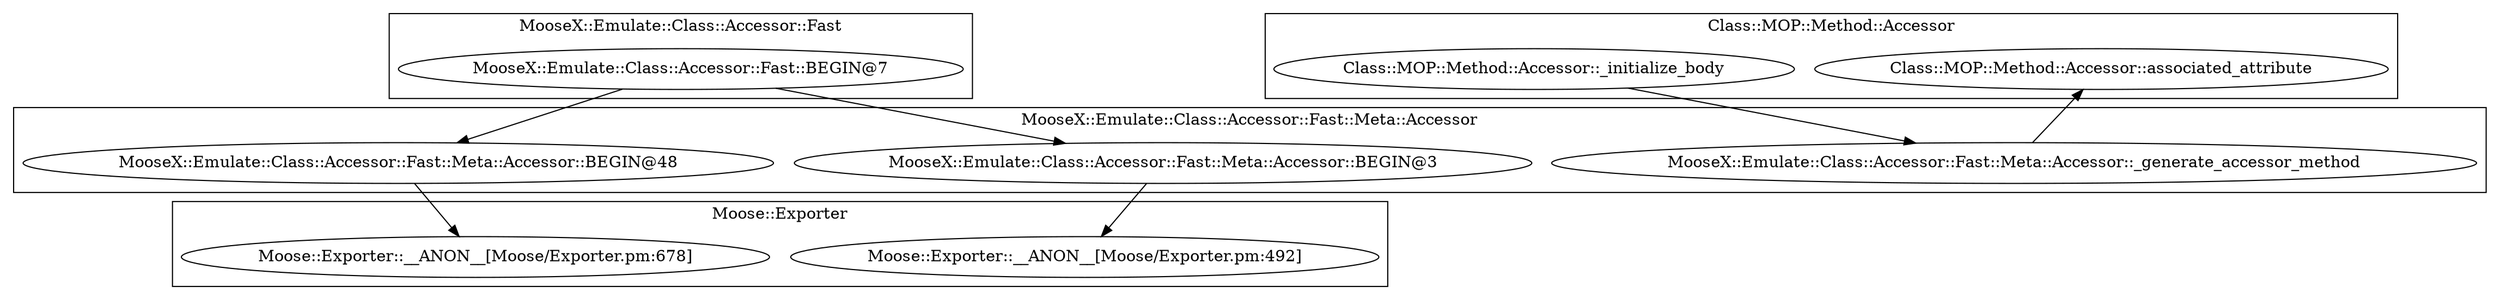 digraph {
graph [overlap=false]
subgraph cluster_MooseX_Emulate_Class_Accessor_Fast {
	label="MooseX::Emulate::Class::Accessor::Fast";
	"MooseX::Emulate::Class::Accessor::Fast::BEGIN@7";
}
subgraph cluster_Class_MOP_Method_Accessor {
	label="Class::MOP::Method::Accessor";
	"Class::MOP::Method::Accessor::associated_attribute";
	"Class::MOP::Method::Accessor::_initialize_body";
}
subgraph cluster_Moose_Exporter {
	label="Moose::Exporter";
	"Moose::Exporter::__ANON__[Moose/Exporter.pm:492]";
	"Moose::Exporter::__ANON__[Moose/Exporter.pm:678]";
}
subgraph cluster_MooseX_Emulate_Class_Accessor_Fast_Meta_Accessor {
	label="MooseX::Emulate::Class::Accessor::Fast::Meta::Accessor";
	"MooseX::Emulate::Class::Accessor::Fast::Meta::Accessor::BEGIN@48";
	"MooseX::Emulate::Class::Accessor::Fast::Meta::Accessor::BEGIN@3";
	"MooseX::Emulate::Class::Accessor::Fast::Meta::Accessor::_generate_accessor_method";
}
"Class::MOP::Method::Accessor::_initialize_body" -> "MooseX::Emulate::Class::Accessor::Fast::Meta::Accessor::_generate_accessor_method";
"MooseX::Emulate::Class::Accessor::Fast::Meta::Accessor::BEGIN@48" -> "Moose::Exporter::__ANON__[Moose/Exporter.pm:678]";
"MooseX::Emulate::Class::Accessor::Fast::Meta::Accessor::BEGIN@3" -> "Moose::Exporter::__ANON__[Moose/Exporter.pm:492]";
"MooseX::Emulate::Class::Accessor::Fast::BEGIN@7" -> "MooseX::Emulate::Class::Accessor::Fast::Meta::Accessor::BEGIN@48";
"MooseX::Emulate::Class::Accessor::Fast::Meta::Accessor::_generate_accessor_method" -> "Class::MOP::Method::Accessor::associated_attribute";
"MooseX::Emulate::Class::Accessor::Fast::BEGIN@7" -> "MooseX::Emulate::Class::Accessor::Fast::Meta::Accessor::BEGIN@3";
}
